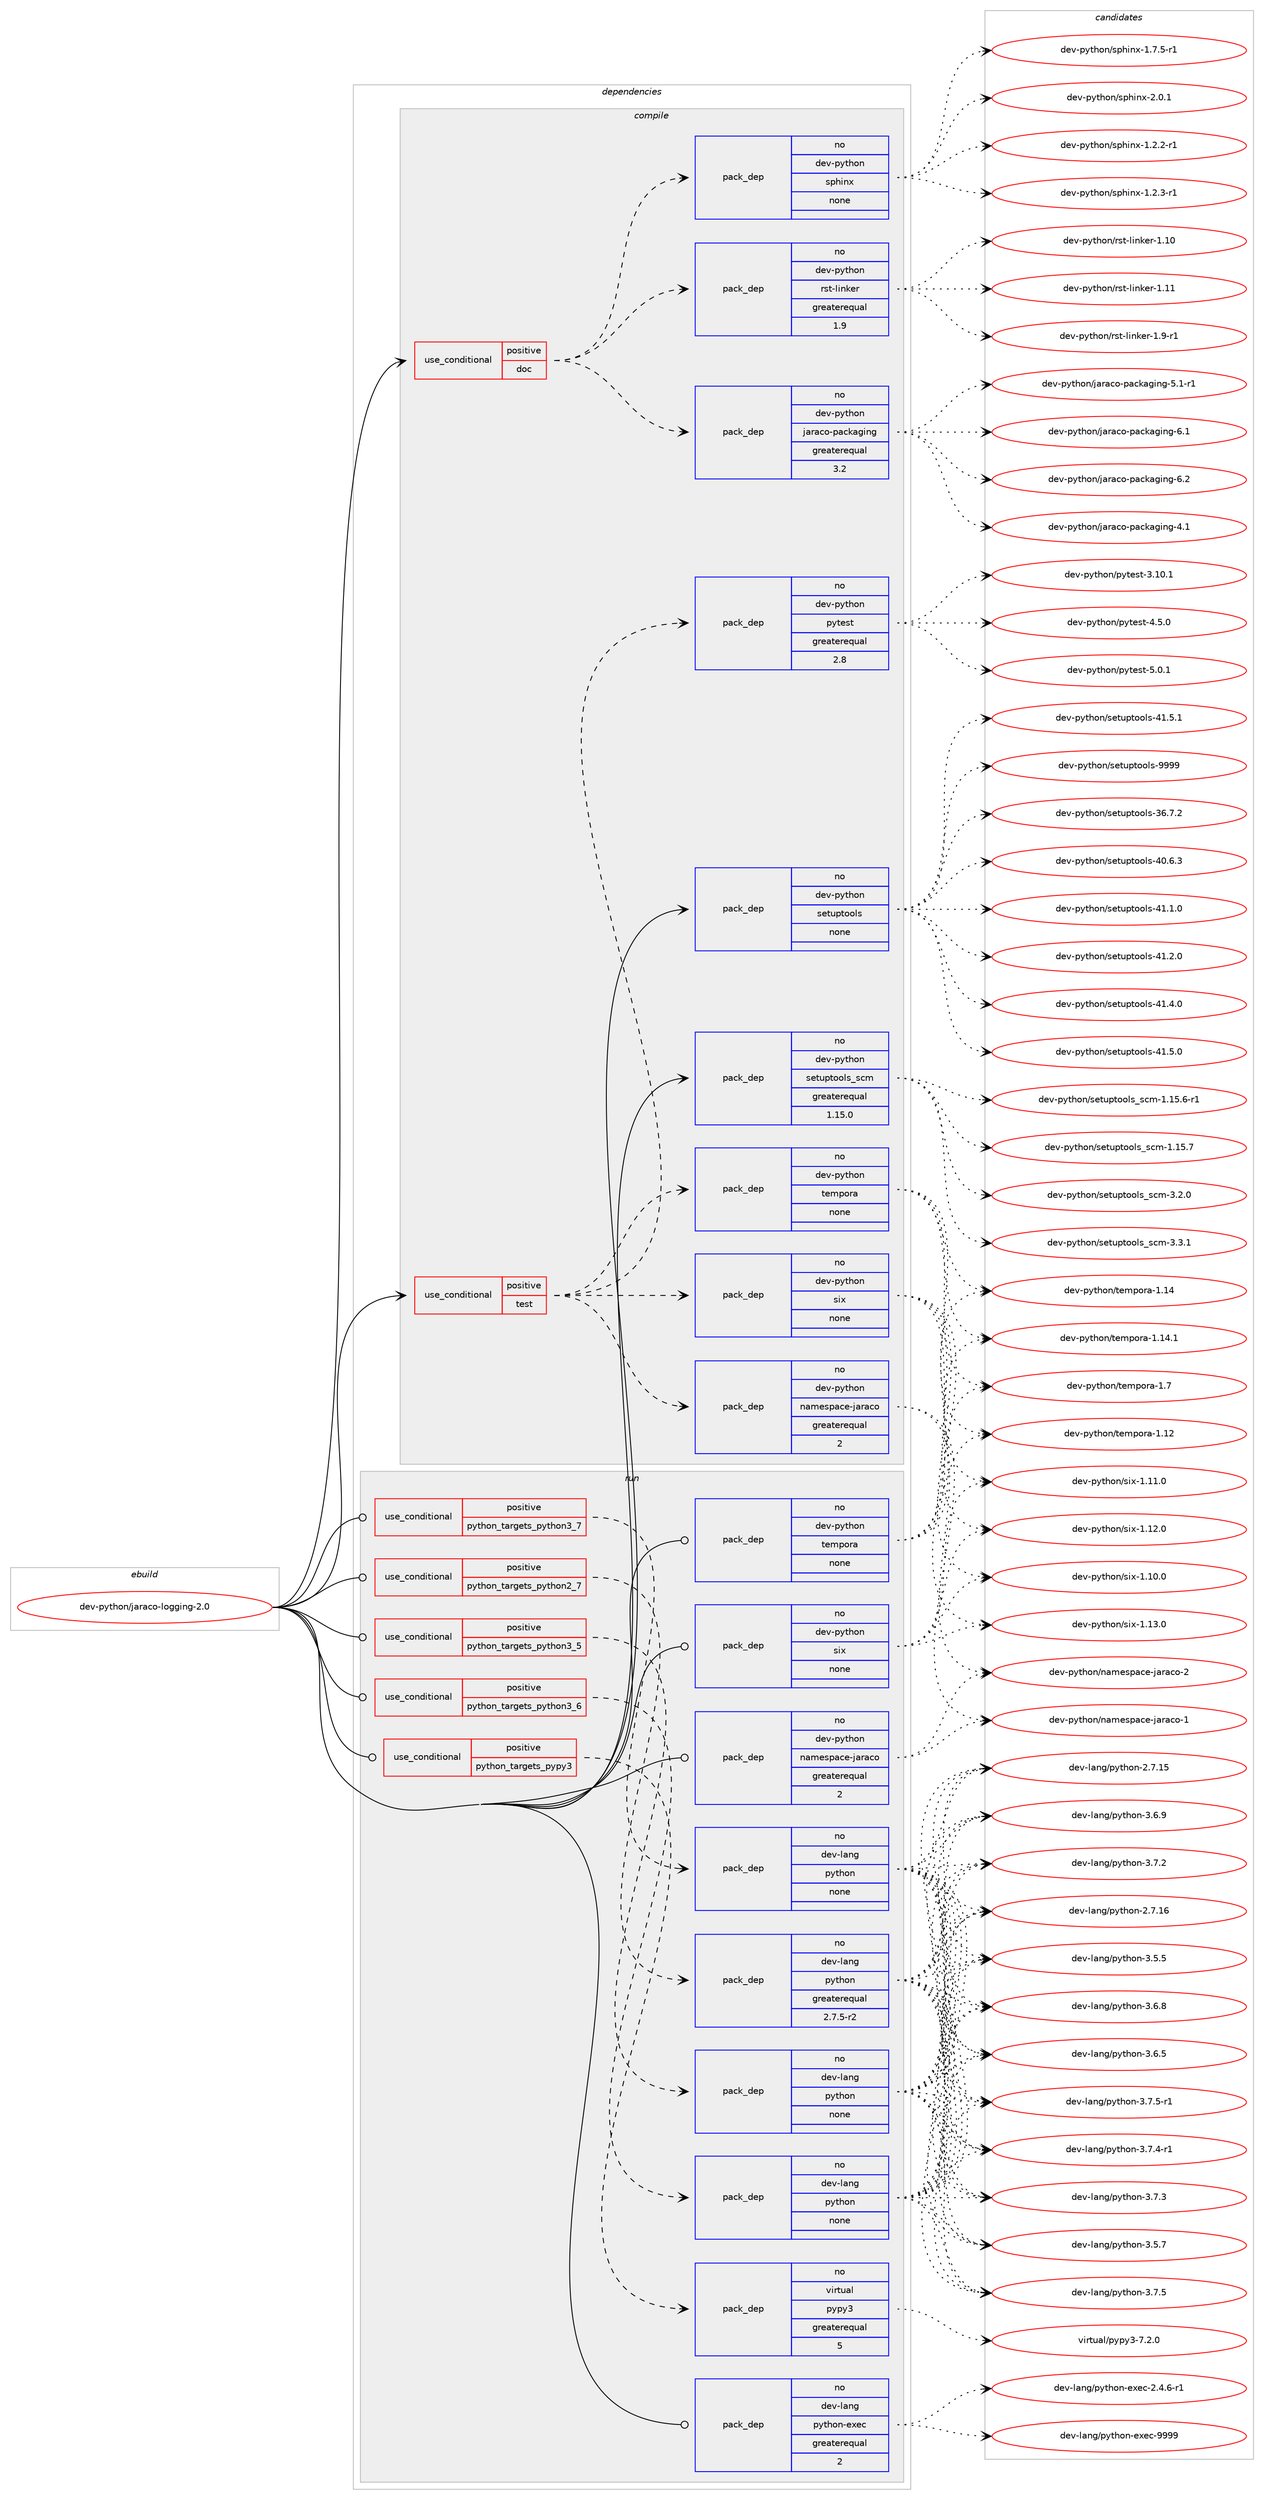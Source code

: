 digraph prolog {

# *************
# Graph options
# *************

newrank=true;
concentrate=true;
compound=true;
graph [rankdir=LR,fontname=Helvetica,fontsize=10,ranksep=1.5];#, ranksep=2.5, nodesep=0.2];
edge  [arrowhead=vee];
node  [fontname=Helvetica,fontsize=10];

# **********
# The ebuild
# **********

subgraph cluster_leftcol {
color=gray;
rank=same;
label=<<i>ebuild</i>>;
id [label="dev-python/jaraco-logging-2.0", color=red, width=4, href="../dev-python/jaraco-logging-2.0.svg"];
}

# ****************
# The dependencies
# ****************

subgraph cluster_midcol {
color=gray;
label=<<i>dependencies</i>>;
subgraph cluster_compile {
fillcolor="#eeeeee";
style=filled;
label=<<i>compile</i>>;
subgraph cond141248 {
dependency610685 [label=<<TABLE BORDER="0" CELLBORDER="1" CELLSPACING="0" CELLPADDING="4"><TR><TD ROWSPAN="3" CELLPADDING="10">use_conditional</TD></TR><TR><TD>positive</TD></TR><TR><TD>doc</TD></TR></TABLE>>, shape=none, color=red];
subgraph pack457638 {
dependency610686 [label=<<TABLE BORDER="0" CELLBORDER="1" CELLSPACING="0" CELLPADDING="4" WIDTH="220"><TR><TD ROWSPAN="6" CELLPADDING="30">pack_dep</TD></TR><TR><TD WIDTH="110">no</TD></TR><TR><TD>dev-python</TD></TR><TR><TD>jaraco-packaging</TD></TR><TR><TD>greaterequal</TD></TR><TR><TD>3.2</TD></TR></TABLE>>, shape=none, color=blue];
}
dependency610685:e -> dependency610686:w [weight=20,style="dashed",arrowhead="vee"];
subgraph pack457639 {
dependency610687 [label=<<TABLE BORDER="0" CELLBORDER="1" CELLSPACING="0" CELLPADDING="4" WIDTH="220"><TR><TD ROWSPAN="6" CELLPADDING="30">pack_dep</TD></TR><TR><TD WIDTH="110">no</TD></TR><TR><TD>dev-python</TD></TR><TR><TD>rst-linker</TD></TR><TR><TD>greaterequal</TD></TR><TR><TD>1.9</TD></TR></TABLE>>, shape=none, color=blue];
}
dependency610685:e -> dependency610687:w [weight=20,style="dashed",arrowhead="vee"];
subgraph pack457640 {
dependency610688 [label=<<TABLE BORDER="0" CELLBORDER="1" CELLSPACING="0" CELLPADDING="4" WIDTH="220"><TR><TD ROWSPAN="6" CELLPADDING="30">pack_dep</TD></TR><TR><TD WIDTH="110">no</TD></TR><TR><TD>dev-python</TD></TR><TR><TD>sphinx</TD></TR><TR><TD>none</TD></TR><TR><TD></TD></TR></TABLE>>, shape=none, color=blue];
}
dependency610685:e -> dependency610688:w [weight=20,style="dashed",arrowhead="vee"];
}
id:e -> dependency610685:w [weight=20,style="solid",arrowhead="vee"];
subgraph cond141249 {
dependency610689 [label=<<TABLE BORDER="0" CELLBORDER="1" CELLSPACING="0" CELLPADDING="4"><TR><TD ROWSPAN="3" CELLPADDING="10">use_conditional</TD></TR><TR><TD>positive</TD></TR><TR><TD>test</TD></TR></TABLE>>, shape=none, color=red];
subgraph pack457641 {
dependency610690 [label=<<TABLE BORDER="0" CELLBORDER="1" CELLSPACING="0" CELLPADDING="4" WIDTH="220"><TR><TD ROWSPAN="6" CELLPADDING="30">pack_dep</TD></TR><TR><TD WIDTH="110">no</TD></TR><TR><TD>dev-python</TD></TR><TR><TD>namespace-jaraco</TD></TR><TR><TD>greaterequal</TD></TR><TR><TD>2</TD></TR></TABLE>>, shape=none, color=blue];
}
dependency610689:e -> dependency610690:w [weight=20,style="dashed",arrowhead="vee"];
subgraph pack457642 {
dependency610691 [label=<<TABLE BORDER="0" CELLBORDER="1" CELLSPACING="0" CELLPADDING="4" WIDTH="220"><TR><TD ROWSPAN="6" CELLPADDING="30">pack_dep</TD></TR><TR><TD WIDTH="110">no</TD></TR><TR><TD>dev-python</TD></TR><TR><TD>six</TD></TR><TR><TD>none</TD></TR><TR><TD></TD></TR></TABLE>>, shape=none, color=blue];
}
dependency610689:e -> dependency610691:w [weight=20,style="dashed",arrowhead="vee"];
subgraph pack457643 {
dependency610692 [label=<<TABLE BORDER="0" CELLBORDER="1" CELLSPACING="0" CELLPADDING="4" WIDTH="220"><TR><TD ROWSPAN="6" CELLPADDING="30">pack_dep</TD></TR><TR><TD WIDTH="110">no</TD></TR><TR><TD>dev-python</TD></TR><TR><TD>tempora</TD></TR><TR><TD>none</TD></TR><TR><TD></TD></TR></TABLE>>, shape=none, color=blue];
}
dependency610689:e -> dependency610692:w [weight=20,style="dashed",arrowhead="vee"];
subgraph pack457644 {
dependency610693 [label=<<TABLE BORDER="0" CELLBORDER="1" CELLSPACING="0" CELLPADDING="4" WIDTH="220"><TR><TD ROWSPAN="6" CELLPADDING="30">pack_dep</TD></TR><TR><TD WIDTH="110">no</TD></TR><TR><TD>dev-python</TD></TR><TR><TD>pytest</TD></TR><TR><TD>greaterequal</TD></TR><TR><TD>2.8</TD></TR></TABLE>>, shape=none, color=blue];
}
dependency610689:e -> dependency610693:w [weight=20,style="dashed",arrowhead="vee"];
}
id:e -> dependency610689:w [weight=20,style="solid",arrowhead="vee"];
subgraph pack457645 {
dependency610694 [label=<<TABLE BORDER="0" CELLBORDER="1" CELLSPACING="0" CELLPADDING="4" WIDTH="220"><TR><TD ROWSPAN="6" CELLPADDING="30">pack_dep</TD></TR><TR><TD WIDTH="110">no</TD></TR><TR><TD>dev-python</TD></TR><TR><TD>setuptools</TD></TR><TR><TD>none</TD></TR><TR><TD></TD></TR></TABLE>>, shape=none, color=blue];
}
id:e -> dependency610694:w [weight=20,style="solid",arrowhead="vee"];
subgraph pack457646 {
dependency610695 [label=<<TABLE BORDER="0" CELLBORDER="1" CELLSPACING="0" CELLPADDING="4" WIDTH="220"><TR><TD ROWSPAN="6" CELLPADDING="30">pack_dep</TD></TR><TR><TD WIDTH="110">no</TD></TR><TR><TD>dev-python</TD></TR><TR><TD>setuptools_scm</TD></TR><TR><TD>greaterequal</TD></TR><TR><TD>1.15.0</TD></TR></TABLE>>, shape=none, color=blue];
}
id:e -> dependency610695:w [weight=20,style="solid",arrowhead="vee"];
}
subgraph cluster_compileandrun {
fillcolor="#eeeeee";
style=filled;
label=<<i>compile and run</i>>;
}
subgraph cluster_run {
fillcolor="#eeeeee";
style=filled;
label=<<i>run</i>>;
subgraph cond141250 {
dependency610696 [label=<<TABLE BORDER="0" CELLBORDER="1" CELLSPACING="0" CELLPADDING="4"><TR><TD ROWSPAN="3" CELLPADDING="10">use_conditional</TD></TR><TR><TD>positive</TD></TR><TR><TD>python_targets_pypy3</TD></TR></TABLE>>, shape=none, color=red];
subgraph pack457647 {
dependency610697 [label=<<TABLE BORDER="0" CELLBORDER="1" CELLSPACING="0" CELLPADDING="4" WIDTH="220"><TR><TD ROWSPAN="6" CELLPADDING="30">pack_dep</TD></TR><TR><TD WIDTH="110">no</TD></TR><TR><TD>virtual</TD></TR><TR><TD>pypy3</TD></TR><TR><TD>greaterequal</TD></TR><TR><TD>5</TD></TR></TABLE>>, shape=none, color=blue];
}
dependency610696:e -> dependency610697:w [weight=20,style="dashed",arrowhead="vee"];
}
id:e -> dependency610696:w [weight=20,style="solid",arrowhead="odot"];
subgraph cond141251 {
dependency610698 [label=<<TABLE BORDER="0" CELLBORDER="1" CELLSPACING="0" CELLPADDING="4"><TR><TD ROWSPAN="3" CELLPADDING="10">use_conditional</TD></TR><TR><TD>positive</TD></TR><TR><TD>python_targets_python2_7</TD></TR></TABLE>>, shape=none, color=red];
subgraph pack457648 {
dependency610699 [label=<<TABLE BORDER="0" CELLBORDER="1" CELLSPACING="0" CELLPADDING="4" WIDTH="220"><TR><TD ROWSPAN="6" CELLPADDING="30">pack_dep</TD></TR><TR><TD WIDTH="110">no</TD></TR><TR><TD>dev-lang</TD></TR><TR><TD>python</TD></TR><TR><TD>greaterequal</TD></TR><TR><TD>2.7.5-r2</TD></TR></TABLE>>, shape=none, color=blue];
}
dependency610698:e -> dependency610699:w [weight=20,style="dashed",arrowhead="vee"];
}
id:e -> dependency610698:w [weight=20,style="solid",arrowhead="odot"];
subgraph cond141252 {
dependency610700 [label=<<TABLE BORDER="0" CELLBORDER="1" CELLSPACING="0" CELLPADDING="4"><TR><TD ROWSPAN="3" CELLPADDING="10">use_conditional</TD></TR><TR><TD>positive</TD></TR><TR><TD>python_targets_python3_5</TD></TR></TABLE>>, shape=none, color=red];
subgraph pack457649 {
dependency610701 [label=<<TABLE BORDER="0" CELLBORDER="1" CELLSPACING="0" CELLPADDING="4" WIDTH="220"><TR><TD ROWSPAN="6" CELLPADDING="30">pack_dep</TD></TR><TR><TD WIDTH="110">no</TD></TR><TR><TD>dev-lang</TD></TR><TR><TD>python</TD></TR><TR><TD>none</TD></TR><TR><TD></TD></TR></TABLE>>, shape=none, color=blue];
}
dependency610700:e -> dependency610701:w [weight=20,style="dashed",arrowhead="vee"];
}
id:e -> dependency610700:w [weight=20,style="solid",arrowhead="odot"];
subgraph cond141253 {
dependency610702 [label=<<TABLE BORDER="0" CELLBORDER="1" CELLSPACING="0" CELLPADDING="4"><TR><TD ROWSPAN="3" CELLPADDING="10">use_conditional</TD></TR><TR><TD>positive</TD></TR><TR><TD>python_targets_python3_6</TD></TR></TABLE>>, shape=none, color=red];
subgraph pack457650 {
dependency610703 [label=<<TABLE BORDER="0" CELLBORDER="1" CELLSPACING="0" CELLPADDING="4" WIDTH="220"><TR><TD ROWSPAN="6" CELLPADDING="30">pack_dep</TD></TR><TR><TD WIDTH="110">no</TD></TR><TR><TD>dev-lang</TD></TR><TR><TD>python</TD></TR><TR><TD>none</TD></TR><TR><TD></TD></TR></TABLE>>, shape=none, color=blue];
}
dependency610702:e -> dependency610703:w [weight=20,style="dashed",arrowhead="vee"];
}
id:e -> dependency610702:w [weight=20,style="solid",arrowhead="odot"];
subgraph cond141254 {
dependency610704 [label=<<TABLE BORDER="0" CELLBORDER="1" CELLSPACING="0" CELLPADDING="4"><TR><TD ROWSPAN="3" CELLPADDING="10">use_conditional</TD></TR><TR><TD>positive</TD></TR><TR><TD>python_targets_python3_7</TD></TR></TABLE>>, shape=none, color=red];
subgraph pack457651 {
dependency610705 [label=<<TABLE BORDER="0" CELLBORDER="1" CELLSPACING="0" CELLPADDING="4" WIDTH="220"><TR><TD ROWSPAN="6" CELLPADDING="30">pack_dep</TD></TR><TR><TD WIDTH="110">no</TD></TR><TR><TD>dev-lang</TD></TR><TR><TD>python</TD></TR><TR><TD>none</TD></TR><TR><TD></TD></TR></TABLE>>, shape=none, color=blue];
}
dependency610704:e -> dependency610705:w [weight=20,style="dashed",arrowhead="vee"];
}
id:e -> dependency610704:w [weight=20,style="solid",arrowhead="odot"];
subgraph pack457652 {
dependency610706 [label=<<TABLE BORDER="0" CELLBORDER="1" CELLSPACING="0" CELLPADDING="4" WIDTH="220"><TR><TD ROWSPAN="6" CELLPADDING="30">pack_dep</TD></TR><TR><TD WIDTH="110">no</TD></TR><TR><TD>dev-lang</TD></TR><TR><TD>python-exec</TD></TR><TR><TD>greaterequal</TD></TR><TR><TD>2</TD></TR></TABLE>>, shape=none, color=blue];
}
id:e -> dependency610706:w [weight=20,style="solid",arrowhead="odot"];
subgraph pack457653 {
dependency610707 [label=<<TABLE BORDER="0" CELLBORDER="1" CELLSPACING="0" CELLPADDING="4" WIDTH="220"><TR><TD ROWSPAN="6" CELLPADDING="30">pack_dep</TD></TR><TR><TD WIDTH="110">no</TD></TR><TR><TD>dev-python</TD></TR><TR><TD>namespace-jaraco</TD></TR><TR><TD>greaterequal</TD></TR><TR><TD>2</TD></TR></TABLE>>, shape=none, color=blue];
}
id:e -> dependency610707:w [weight=20,style="solid",arrowhead="odot"];
subgraph pack457654 {
dependency610708 [label=<<TABLE BORDER="0" CELLBORDER="1" CELLSPACING="0" CELLPADDING="4" WIDTH="220"><TR><TD ROWSPAN="6" CELLPADDING="30">pack_dep</TD></TR><TR><TD WIDTH="110">no</TD></TR><TR><TD>dev-python</TD></TR><TR><TD>six</TD></TR><TR><TD>none</TD></TR><TR><TD></TD></TR></TABLE>>, shape=none, color=blue];
}
id:e -> dependency610708:w [weight=20,style="solid",arrowhead="odot"];
subgraph pack457655 {
dependency610709 [label=<<TABLE BORDER="0" CELLBORDER="1" CELLSPACING="0" CELLPADDING="4" WIDTH="220"><TR><TD ROWSPAN="6" CELLPADDING="30">pack_dep</TD></TR><TR><TD WIDTH="110">no</TD></TR><TR><TD>dev-python</TD></TR><TR><TD>tempora</TD></TR><TR><TD>none</TD></TR><TR><TD></TD></TR></TABLE>>, shape=none, color=blue];
}
id:e -> dependency610709:w [weight=20,style="solid",arrowhead="odot"];
}
}

# **************
# The candidates
# **************

subgraph cluster_choices {
rank=same;
color=gray;
label=<<i>candidates</i>>;

subgraph choice457638 {
color=black;
nodesep=1;
choice10010111845112121116104111110471069711497991114511297991079710310511010345524649 [label="dev-python/jaraco-packaging-4.1", color=red, width=4,href="../dev-python/jaraco-packaging-4.1.svg"];
choice100101118451121211161041111104710697114979911145112979910797103105110103455346494511449 [label="dev-python/jaraco-packaging-5.1-r1", color=red, width=4,href="../dev-python/jaraco-packaging-5.1-r1.svg"];
choice10010111845112121116104111110471069711497991114511297991079710310511010345544649 [label="dev-python/jaraco-packaging-6.1", color=red, width=4,href="../dev-python/jaraco-packaging-6.1.svg"];
choice10010111845112121116104111110471069711497991114511297991079710310511010345544650 [label="dev-python/jaraco-packaging-6.2", color=red, width=4,href="../dev-python/jaraco-packaging-6.2.svg"];
dependency610686:e -> choice10010111845112121116104111110471069711497991114511297991079710310511010345524649:w [style=dotted,weight="100"];
dependency610686:e -> choice100101118451121211161041111104710697114979911145112979910797103105110103455346494511449:w [style=dotted,weight="100"];
dependency610686:e -> choice10010111845112121116104111110471069711497991114511297991079710310511010345544649:w [style=dotted,weight="100"];
dependency610686:e -> choice10010111845112121116104111110471069711497991114511297991079710310511010345544650:w [style=dotted,weight="100"];
}
subgraph choice457639 {
color=black;
nodesep=1;
choice1001011184511212111610411111047114115116451081051101071011144549464948 [label="dev-python/rst-linker-1.10", color=red, width=4,href="../dev-python/rst-linker-1.10.svg"];
choice1001011184511212111610411111047114115116451081051101071011144549464949 [label="dev-python/rst-linker-1.11", color=red, width=4,href="../dev-python/rst-linker-1.11.svg"];
choice100101118451121211161041111104711411511645108105110107101114454946574511449 [label="dev-python/rst-linker-1.9-r1", color=red, width=4,href="../dev-python/rst-linker-1.9-r1.svg"];
dependency610687:e -> choice1001011184511212111610411111047114115116451081051101071011144549464948:w [style=dotted,weight="100"];
dependency610687:e -> choice1001011184511212111610411111047114115116451081051101071011144549464949:w [style=dotted,weight="100"];
dependency610687:e -> choice100101118451121211161041111104711411511645108105110107101114454946574511449:w [style=dotted,weight="100"];
}
subgraph choice457640 {
color=black;
nodesep=1;
choice10010111845112121116104111110471151121041051101204549465046504511449 [label="dev-python/sphinx-1.2.2-r1", color=red, width=4,href="../dev-python/sphinx-1.2.2-r1.svg"];
choice10010111845112121116104111110471151121041051101204549465046514511449 [label="dev-python/sphinx-1.2.3-r1", color=red, width=4,href="../dev-python/sphinx-1.2.3-r1.svg"];
choice10010111845112121116104111110471151121041051101204549465546534511449 [label="dev-python/sphinx-1.7.5-r1", color=red, width=4,href="../dev-python/sphinx-1.7.5-r1.svg"];
choice1001011184511212111610411111047115112104105110120455046484649 [label="dev-python/sphinx-2.0.1", color=red, width=4,href="../dev-python/sphinx-2.0.1.svg"];
dependency610688:e -> choice10010111845112121116104111110471151121041051101204549465046504511449:w [style=dotted,weight="100"];
dependency610688:e -> choice10010111845112121116104111110471151121041051101204549465046514511449:w [style=dotted,weight="100"];
dependency610688:e -> choice10010111845112121116104111110471151121041051101204549465546534511449:w [style=dotted,weight="100"];
dependency610688:e -> choice1001011184511212111610411111047115112104105110120455046484649:w [style=dotted,weight="100"];
}
subgraph choice457641 {
color=black;
nodesep=1;
choice1001011184511212111610411111047110971091011151129799101451069711497991114549 [label="dev-python/namespace-jaraco-1", color=red, width=4,href="../dev-python/namespace-jaraco-1.svg"];
choice1001011184511212111610411111047110971091011151129799101451069711497991114550 [label="dev-python/namespace-jaraco-2", color=red, width=4,href="../dev-python/namespace-jaraco-2.svg"];
dependency610690:e -> choice1001011184511212111610411111047110971091011151129799101451069711497991114549:w [style=dotted,weight="100"];
dependency610690:e -> choice1001011184511212111610411111047110971091011151129799101451069711497991114550:w [style=dotted,weight="100"];
}
subgraph choice457642 {
color=black;
nodesep=1;
choice100101118451121211161041111104711510512045494649484648 [label="dev-python/six-1.10.0", color=red, width=4,href="../dev-python/six-1.10.0.svg"];
choice100101118451121211161041111104711510512045494649494648 [label="dev-python/six-1.11.0", color=red, width=4,href="../dev-python/six-1.11.0.svg"];
choice100101118451121211161041111104711510512045494649504648 [label="dev-python/six-1.12.0", color=red, width=4,href="../dev-python/six-1.12.0.svg"];
choice100101118451121211161041111104711510512045494649514648 [label="dev-python/six-1.13.0", color=red, width=4,href="../dev-python/six-1.13.0.svg"];
dependency610691:e -> choice100101118451121211161041111104711510512045494649484648:w [style=dotted,weight="100"];
dependency610691:e -> choice100101118451121211161041111104711510512045494649494648:w [style=dotted,weight="100"];
dependency610691:e -> choice100101118451121211161041111104711510512045494649504648:w [style=dotted,weight="100"];
dependency610691:e -> choice100101118451121211161041111104711510512045494649514648:w [style=dotted,weight="100"];
}
subgraph choice457643 {
color=black;
nodesep=1;
choice1001011184511212111610411111047116101109112111114974549464950 [label="dev-python/tempora-1.12", color=red, width=4,href="../dev-python/tempora-1.12.svg"];
choice1001011184511212111610411111047116101109112111114974549464952 [label="dev-python/tempora-1.14", color=red, width=4,href="../dev-python/tempora-1.14.svg"];
choice10010111845112121116104111110471161011091121111149745494649524649 [label="dev-python/tempora-1.14.1", color=red, width=4,href="../dev-python/tempora-1.14.1.svg"];
choice10010111845112121116104111110471161011091121111149745494655 [label="dev-python/tempora-1.7", color=red, width=4,href="../dev-python/tempora-1.7.svg"];
dependency610692:e -> choice1001011184511212111610411111047116101109112111114974549464950:w [style=dotted,weight="100"];
dependency610692:e -> choice1001011184511212111610411111047116101109112111114974549464952:w [style=dotted,weight="100"];
dependency610692:e -> choice10010111845112121116104111110471161011091121111149745494649524649:w [style=dotted,weight="100"];
dependency610692:e -> choice10010111845112121116104111110471161011091121111149745494655:w [style=dotted,weight="100"];
}
subgraph choice457644 {
color=black;
nodesep=1;
choice100101118451121211161041111104711212111610111511645514649484649 [label="dev-python/pytest-3.10.1", color=red, width=4,href="../dev-python/pytest-3.10.1.svg"];
choice1001011184511212111610411111047112121116101115116455246534648 [label="dev-python/pytest-4.5.0", color=red, width=4,href="../dev-python/pytest-4.5.0.svg"];
choice1001011184511212111610411111047112121116101115116455346484649 [label="dev-python/pytest-5.0.1", color=red, width=4,href="../dev-python/pytest-5.0.1.svg"];
dependency610693:e -> choice100101118451121211161041111104711212111610111511645514649484649:w [style=dotted,weight="100"];
dependency610693:e -> choice1001011184511212111610411111047112121116101115116455246534648:w [style=dotted,weight="100"];
dependency610693:e -> choice1001011184511212111610411111047112121116101115116455346484649:w [style=dotted,weight="100"];
}
subgraph choice457645 {
color=black;
nodesep=1;
choice100101118451121211161041111104711510111611711211611111110811545515446554650 [label="dev-python/setuptools-36.7.2", color=red, width=4,href="../dev-python/setuptools-36.7.2.svg"];
choice100101118451121211161041111104711510111611711211611111110811545524846544651 [label="dev-python/setuptools-40.6.3", color=red, width=4,href="../dev-python/setuptools-40.6.3.svg"];
choice100101118451121211161041111104711510111611711211611111110811545524946494648 [label="dev-python/setuptools-41.1.0", color=red, width=4,href="../dev-python/setuptools-41.1.0.svg"];
choice100101118451121211161041111104711510111611711211611111110811545524946504648 [label="dev-python/setuptools-41.2.0", color=red, width=4,href="../dev-python/setuptools-41.2.0.svg"];
choice100101118451121211161041111104711510111611711211611111110811545524946524648 [label="dev-python/setuptools-41.4.0", color=red, width=4,href="../dev-python/setuptools-41.4.0.svg"];
choice100101118451121211161041111104711510111611711211611111110811545524946534648 [label="dev-python/setuptools-41.5.0", color=red, width=4,href="../dev-python/setuptools-41.5.0.svg"];
choice100101118451121211161041111104711510111611711211611111110811545524946534649 [label="dev-python/setuptools-41.5.1", color=red, width=4,href="../dev-python/setuptools-41.5.1.svg"];
choice10010111845112121116104111110471151011161171121161111111081154557575757 [label="dev-python/setuptools-9999", color=red, width=4,href="../dev-python/setuptools-9999.svg"];
dependency610694:e -> choice100101118451121211161041111104711510111611711211611111110811545515446554650:w [style=dotted,weight="100"];
dependency610694:e -> choice100101118451121211161041111104711510111611711211611111110811545524846544651:w [style=dotted,weight="100"];
dependency610694:e -> choice100101118451121211161041111104711510111611711211611111110811545524946494648:w [style=dotted,weight="100"];
dependency610694:e -> choice100101118451121211161041111104711510111611711211611111110811545524946504648:w [style=dotted,weight="100"];
dependency610694:e -> choice100101118451121211161041111104711510111611711211611111110811545524946524648:w [style=dotted,weight="100"];
dependency610694:e -> choice100101118451121211161041111104711510111611711211611111110811545524946534648:w [style=dotted,weight="100"];
dependency610694:e -> choice100101118451121211161041111104711510111611711211611111110811545524946534649:w [style=dotted,weight="100"];
dependency610694:e -> choice10010111845112121116104111110471151011161171121161111111081154557575757:w [style=dotted,weight="100"];
}
subgraph choice457646 {
color=black;
nodesep=1;
choice10010111845112121116104111110471151011161171121161111111081159511599109454946495346544511449 [label="dev-python/setuptools_scm-1.15.6-r1", color=red, width=4,href="../dev-python/setuptools_scm-1.15.6-r1.svg"];
choice1001011184511212111610411111047115101116117112116111111108115951159910945494649534655 [label="dev-python/setuptools_scm-1.15.7", color=red, width=4,href="../dev-python/setuptools_scm-1.15.7.svg"];
choice10010111845112121116104111110471151011161171121161111111081159511599109455146504648 [label="dev-python/setuptools_scm-3.2.0", color=red, width=4,href="../dev-python/setuptools_scm-3.2.0.svg"];
choice10010111845112121116104111110471151011161171121161111111081159511599109455146514649 [label="dev-python/setuptools_scm-3.3.1", color=red, width=4,href="../dev-python/setuptools_scm-3.3.1.svg"];
dependency610695:e -> choice10010111845112121116104111110471151011161171121161111111081159511599109454946495346544511449:w [style=dotted,weight="100"];
dependency610695:e -> choice1001011184511212111610411111047115101116117112116111111108115951159910945494649534655:w [style=dotted,weight="100"];
dependency610695:e -> choice10010111845112121116104111110471151011161171121161111111081159511599109455146504648:w [style=dotted,weight="100"];
dependency610695:e -> choice10010111845112121116104111110471151011161171121161111111081159511599109455146514649:w [style=dotted,weight="100"];
}
subgraph choice457647 {
color=black;
nodesep=1;
choice118105114116117971084711212111212151455546504648 [label="virtual/pypy3-7.2.0", color=red, width=4,href="../virtual/pypy3-7.2.0.svg"];
dependency610697:e -> choice118105114116117971084711212111212151455546504648:w [style=dotted,weight="100"];
}
subgraph choice457648 {
color=black;
nodesep=1;
choice10010111845108971101034711212111610411111045504655464953 [label="dev-lang/python-2.7.15", color=red, width=4,href="../dev-lang/python-2.7.15.svg"];
choice10010111845108971101034711212111610411111045504655464954 [label="dev-lang/python-2.7.16", color=red, width=4,href="../dev-lang/python-2.7.16.svg"];
choice100101118451089711010347112121116104111110455146534653 [label="dev-lang/python-3.5.5", color=red, width=4,href="../dev-lang/python-3.5.5.svg"];
choice100101118451089711010347112121116104111110455146534655 [label="dev-lang/python-3.5.7", color=red, width=4,href="../dev-lang/python-3.5.7.svg"];
choice100101118451089711010347112121116104111110455146544653 [label="dev-lang/python-3.6.5", color=red, width=4,href="../dev-lang/python-3.6.5.svg"];
choice100101118451089711010347112121116104111110455146544656 [label="dev-lang/python-3.6.8", color=red, width=4,href="../dev-lang/python-3.6.8.svg"];
choice100101118451089711010347112121116104111110455146544657 [label="dev-lang/python-3.6.9", color=red, width=4,href="../dev-lang/python-3.6.9.svg"];
choice100101118451089711010347112121116104111110455146554650 [label="dev-lang/python-3.7.2", color=red, width=4,href="../dev-lang/python-3.7.2.svg"];
choice100101118451089711010347112121116104111110455146554651 [label="dev-lang/python-3.7.3", color=red, width=4,href="../dev-lang/python-3.7.3.svg"];
choice1001011184510897110103471121211161041111104551465546524511449 [label="dev-lang/python-3.7.4-r1", color=red, width=4,href="../dev-lang/python-3.7.4-r1.svg"];
choice100101118451089711010347112121116104111110455146554653 [label="dev-lang/python-3.7.5", color=red, width=4,href="../dev-lang/python-3.7.5.svg"];
choice1001011184510897110103471121211161041111104551465546534511449 [label="dev-lang/python-3.7.5-r1", color=red, width=4,href="../dev-lang/python-3.7.5-r1.svg"];
dependency610699:e -> choice10010111845108971101034711212111610411111045504655464953:w [style=dotted,weight="100"];
dependency610699:e -> choice10010111845108971101034711212111610411111045504655464954:w [style=dotted,weight="100"];
dependency610699:e -> choice100101118451089711010347112121116104111110455146534653:w [style=dotted,weight="100"];
dependency610699:e -> choice100101118451089711010347112121116104111110455146534655:w [style=dotted,weight="100"];
dependency610699:e -> choice100101118451089711010347112121116104111110455146544653:w [style=dotted,weight="100"];
dependency610699:e -> choice100101118451089711010347112121116104111110455146544656:w [style=dotted,weight="100"];
dependency610699:e -> choice100101118451089711010347112121116104111110455146544657:w [style=dotted,weight="100"];
dependency610699:e -> choice100101118451089711010347112121116104111110455146554650:w [style=dotted,weight="100"];
dependency610699:e -> choice100101118451089711010347112121116104111110455146554651:w [style=dotted,weight="100"];
dependency610699:e -> choice1001011184510897110103471121211161041111104551465546524511449:w [style=dotted,weight="100"];
dependency610699:e -> choice100101118451089711010347112121116104111110455146554653:w [style=dotted,weight="100"];
dependency610699:e -> choice1001011184510897110103471121211161041111104551465546534511449:w [style=dotted,weight="100"];
}
subgraph choice457649 {
color=black;
nodesep=1;
choice10010111845108971101034711212111610411111045504655464953 [label="dev-lang/python-2.7.15", color=red, width=4,href="../dev-lang/python-2.7.15.svg"];
choice10010111845108971101034711212111610411111045504655464954 [label="dev-lang/python-2.7.16", color=red, width=4,href="../dev-lang/python-2.7.16.svg"];
choice100101118451089711010347112121116104111110455146534653 [label="dev-lang/python-3.5.5", color=red, width=4,href="../dev-lang/python-3.5.5.svg"];
choice100101118451089711010347112121116104111110455146534655 [label="dev-lang/python-3.5.7", color=red, width=4,href="../dev-lang/python-3.5.7.svg"];
choice100101118451089711010347112121116104111110455146544653 [label="dev-lang/python-3.6.5", color=red, width=4,href="../dev-lang/python-3.6.5.svg"];
choice100101118451089711010347112121116104111110455146544656 [label="dev-lang/python-3.6.8", color=red, width=4,href="../dev-lang/python-3.6.8.svg"];
choice100101118451089711010347112121116104111110455146544657 [label="dev-lang/python-3.6.9", color=red, width=4,href="../dev-lang/python-3.6.9.svg"];
choice100101118451089711010347112121116104111110455146554650 [label="dev-lang/python-3.7.2", color=red, width=4,href="../dev-lang/python-3.7.2.svg"];
choice100101118451089711010347112121116104111110455146554651 [label="dev-lang/python-3.7.3", color=red, width=4,href="../dev-lang/python-3.7.3.svg"];
choice1001011184510897110103471121211161041111104551465546524511449 [label="dev-lang/python-3.7.4-r1", color=red, width=4,href="../dev-lang/python-3.7.4-r1.svg"];
choice100101118451089711010347112121116104111110455146554653 [label="dev-lang/python-3.7.5", color=red, width=4,href="../dev-lang/python-3.7.5.svg"];
choice1001011184510897110103471121211161041111104551465546534511449 [label="dev-lang/python-3.7.5-r1", color=red, width=4,href="../dev-lang/python-3.7.5-r1.svg"];
dependency610701:e -> choice10010111845108971101034711212111610411111045504655464953:w [style=dotted,weight="100"];
dependency610701:e -> choice10010111845108971101034711212111610411111045504655464954:w [style=dotted,weight="100"];
dependency610701:e -> choice100101118451089711010347112121116104111110455146534653:w [style=dotted,weight="100"];
dependency610701:e -> choice100101118451089711010347112121116104111110455146534655:w [style=dotted,weight="100"];
dependency610701:e -> choice100101118451089711010347112121116104111110455146544653:w [style=dotted,weight="100"];
dependency610701:e -> choice100101118451089711010347112121116104111110455146544656:w [style=dotted,weight="100"];
dependency610701:e -> choice100101118451089711010347112121116104111110455146544657:w [style=dotted,weight="100"];
dependency610701:e -> choice100101118451089711010347112121116104111110455146554650:w [style=dotted,weight="100"];
dependency610701:e -> choice100101118451089711010347112121116104111110455146554651:w [style=dotted,weight="100"];
dependency610701:e -> choice1001011184510897110103471121211161041111104551465546524511449:w [style=dotted,weight="100"];
dependency610701:e -> choice100101118451089711010347112121116104111110455146554653:w [style=dotted,weight="100"];
dependency610701:e -> choice1001011184510897110103471121211161041111104551465546534511449:w [style=dotted,weight="100"];
}
subgraph choice457650 {
color=black;
nodesep=1;
choice10010111845108971101034711212111610411111045504655464953 [label="dev-lang/python-2.7.15", color=red, width=4,href="../dev-lang/python-2.7.15.svg"];
choice10010111845108971101034711212111610411111045504655464954 [label="dev-lang/python-2.7.16", color=red, width=4,href="../dev-lang/python-2.7.16.svg"];
choice100101118451089711010347112121116104111110455146534653 [label="dev-lang/python-3.5.5", color=red, width=4,href="../dev-lang/python-3.5.5.svg"];
choice100101118451089711010347112121116104111110455146534655 [label="dev-lang/python-3.5.7", color=red, width=4,href="../dev-lang/python-3.5.7.svg"];
choice100101118451089711010347112121116104111110455146544653 [label="dev-lang/python-3.6.5", color=red, width=4,href="../dev-lang/python-3.6.5.svg"];
choice100101118451089711010347112121116104111110455146544656 [label="dev-lang/python-3.6.8", color=red, width=4,href="../dev-lang/python-3.6.8.svg"];
choice100101118451089711010347112121116104111110455146544657 [label="dev-lang/python-3.6.9", color=red, width=4,href="../dev-lang/python-3.6.9.svg"];
choice100101118451089711010347112121116104111110455146554650 [label="dev-lang/python-3.7.2", color=red, width=4,href="../dev-lang/python-3.7.2.svg"];
choice100101118451089711010347112121116104111110455146554651 [label="dev-lang/python-3.7.3", color=red, width=4,href="../dev-lang/python-3.7.3.svg"];
choice1001011184510897110103471121211161041111104551465546524511449 [label="dev-lang/python-3.7.4-r1", color=red, width=4,href="../dev-lang/python-3.7.4-r1.svg"];
choice100101118451089711010347112121116104111110455146554653 [label="dev-lang/python-3.7.5", color=red, width=4,href="../dev-lang/python-3.7.5.svg"];
choice1001011184510897110103471121211161041111104551465546534511449 [label="dev-lang/python-3.7.5-r1", color=red, width=4,href="../dev-lang/python-3.7.5-r1.svg"];
dependency610703:e -> choice10010111845108971101034711212111610411111045504655464953:w [style=dotted,weight="100"];
dependency610703:e -> choice10010111845108971101034711212111610411111045504655464954:w [style=dotted,weight="100"];
dependency610703:e -> choice100101118451089711010347112121116104111110455146534653:w [style=dotted,weight="100"];
dependency610703:e -> choice100101118451089711010347112121116104111110455146534655:w [style=dotted,weight="100"];
dependency610703:e -> choice100101118451089711010347112121116104111110455146544653:w [style=dotted,weight="100"];
dependency610703:e -> choice100101118451089711010347112121116104111110455146544656:w [style=dotted,weight="100"];
dependency610703:e -> choice100101118451089711010347112121116104111110455146544657:w [style=dotted,weight="100"];
dependency610703:e -> choice100101118451089711010347112121116104111110455146554650:w [style=dotted,weight="100"];
dependency610703:e -> choice100101118451089711010347112121116104111110455146554651:w [style=dotted,weight="100"];
dependency610703:e -> choice1001011184510897110103471121211161041111104551465546524511449:w [style=dotted,weight="100"];
dependency610703:e -> choice100101118451089711010347112121116104111110455146554653:w [style=dotted,weight="100"];
dependency610703:e -> choice1001011184510897110103471121211161041111104551465546534511449:w [style=dotted,weight="100"];
}
subgraph choice457651 {
color=black;
nodesep=1;
choice10010111845108971101034711212111610411111045504655464953 [label="dev-lang/python-2.7.15", color=red, width=4,href="../dev-lang/python-2.7.15.svg"];
choice10010111845108971101034711212111610411111045504655464954 [label="dev-lang/python-2.7.16", color=red, width=4,href="../dev-lang/python-2.7.16.svg"];
choice100101118451089711010347112121116104111110455146534653 [label="dev-lang/python-3.5.5", color=red, width=4,href="../dev-lang/python-3.5.5.svg"];
choice100101118451089711010347112121116104111110455146534655 [label="dev-lang/python-3.5.7", color=red, width=4,href="../dev-lang/python-3.5.7.svg"];
choice100101118451089711010347112121116104111110455146544653 [label="dev-lang/python-3.6.5", color=red, width=4,href="../dev-lang/python-3.6.5.svg"];
choice100101118451089711010347112121116104111110455146544656 [label="dev-lang/python-3.6.8", color=red, width=4,href="../dev-lang/python-3.6.8.svg"];
choice100101118451089711010347112121116104111110455146544657 [label="dev-lang/python-3.6.9", color=red, width=4,href="../dev-lang/python-3.6.9.svg"];
choice100101118451089711010347112121116104111110455146554650 [label="dev-lang/python-3.7.2", color=red, width=4,href="../dev-lang/python-3.7.2.svg"];
choice100101118451089711010347112121116104111110455146554651 [label="dev-lang/python-3.7.3", color=red, width=4,href="../dev-lang/python-3.7.3.svg"];
choice1001011184510897110103471121211161041111104551465546524511449 [label="dev-lang/python-3.7.4-r1", color=red, width=4,href="../dev-lang/python-3.7.4-r1.svg"];
choice100101118451089711010347112121116104111110455146554653 [label="dev-lang/python-3.7.5", color=red, width=4,href="../dev-lang/python-3.7.5.svg"];
choice1001011184510897110103471121211161041111104551465546534511449 [label="dev-lang/python-3.7.5-r1", color=red, width=4,href="../dev-lang/python-3.7.5-r1.svg"];
dependency610705:e -> choice10010111845108971101034711212111610411111045504655464953:w [style=dotted,weight="100"];
dependency610705:e -> choice10010111845108971101034711212111610411111045504655464954:w [style=dotted,weight="100"];
dependency610705:e -> choice100101118451089711010347112121116104111110455146534653:w [style=dotted,weight="100"];
dependency610705:e -> choice100101118451089711010347112121116104111110455146534655:w [style=dotted,weight="100"];
dependency610705:e -> choice100101118451089711010347112121116104111110455146544653:w [style=dotted,weight="100"];
dependency610705:e -> choice100101118451089711010347112121116104111110455146544656:w [style=dotted,weight="100"];
dependency610705:e -> choice100101118451089711010347112121116104111110455146544657:w [style=dotted,weight="100"];
dependency610705:e -> choice100101118451089711010347112121116104111110455146554650:w [style=dotted,weight="100"];
dependency610705:e -> choice100101118451089711010347112121116104111110455146554651:w [style=dotted,weight="100"];
dependency610705:e -> choice1001011184510897110103471121211161041111104551465546524511449:w [style=dotted,weight="100"];
dependency610705:e -> choice100101118451089711010347112121116104111110455146554653:w [style=dotted,weight="100"];
dependency610705:e -> choice1001011184510897110103471121211161041111104551465546534511449:w [style=dotted,weight="100"];
}
subgraph choice457652 {
color=black;
nodesep=1;
choice10010111845108971101034711212111610411111045101120101994550465246544511449 [label="dev-lang/python-exec-2.4.6-r1", color=red, width=4,href="../dev-lang/python-exec-2.4.6-r1.svg"];
choice10010111845108971101034711212111610411111045101120101994557575757 [label="dev-lang/python-exec-9999", color=red, width=4,href="../dev-lang/python-exec-9999.svg"];
dependency610706:e -> choice10010111845108971101034711212111610411111045101120101994550465246544511449:w [style=dotted,weight="100"];
dependency610706:e -> choice10010111845108971101034711212111610411111045101120101994557575757:w [style=dotted,weight="100"];
}
subgraph choice457653 {
color=black;
nodesep=1;
choice1001011184511212111610411111047110971091011151129799101451069711497991114549 [label="dev-python/namespace-jaraco-1", color=red, width=4,href="../dev-python/namespace-jaraco-1.svg"];
choice1001011184511212111610411111047110971091011151129799101451069711497991114550 [label="dev-python/namespace-jaraco-2", color=red, width=4,href="../dev-python/namespace-jaraco-2.svg"];
dependency610707:e -> choice1001011184511212111610411111047110971091011151129799101451069711497991114549:w [style=dotted,weight="100"];
dependency610707:e -> choice1001011184511212111610411111047110971091011151129799101451069711497991114550:w [style=dotted,weight="100"];
}
subgraph choice457654 {
color=black;
nodesep=1;
choice100101118451121211161041111104711510512045494649484648 [label="dev-python/six-1.10.0", color=red, width=4,href="../dev-python/six-1.10.0.svg"];
choice100101118451121211161041111104711510512045494649494648 [label="dev-python/six-1.11.0", color=red, width=4,href="../dev-python/six-1.11.0.svg"];
choice100101118451121211161041111104711510512045494649504648 [label="dev-python/six-1.12.0", color=red, width=4,href="../dev-python/six-1.12.0.svg"];
choice100101118451121211161041111104711510512045494649514648 [label="dev-python/six-1.13.0", color=red, width=4,href="../dev-python/six-1.13.0.svg"];
dependency610708:e -> choice100101118451121211161041111104711510512045494649484648:w [style=dotted,weight="100"];
dependency610708:e -> choice100101118451121211161041111104711510512045494649494648:w [style=dotted,weight="100"];
dependency610708:e -> choice100101118451121211161041111104711510512045494649504648:w [style=dotted,weight="100"];
dependency610708:e -> choice100101118451121211161041111104711510512045494649514648:w [style=dotted,weight="100"];
}
subgraph choice457655 {
color=black;
nodesep=1;
choice1001011184511212111610411111047116101109112111114974549464950 [label="dev-python/tempora-1.12", color=red, width=4,href="../dev-python/tempora-1.12.svg"];
choice1001011184511212111610411111047116101109112111114974549464952 [label="dev-python/tempora-1.14", color=red, width=4,href="../dev-python/tempora-1.14.svg"];
choice10010111845112121116104111110471161011091121111149745494649524649 [label="dev-python/tempora-1.14.1", color=red, width=4,href="../dev-python/tempora-1.14.1.svg"];
choice10010111845112121116104111110471161011091121111149745494655 [label="dev-python/tempora-1.7", color=red, width=4,href="../dev-python/tempora-1.7.svg"];
dependency610709:e -> choice1001011184511212111610411111047116101109112111114974549464950:w [style=dotted,weight="100"];
dependency610709:e -> choice1001011184511212111610411111047116101109112111114974549464952:w [style=dotted,weight="100"];
dependency610709:e -> choice10010111845112121116104111110471161011091121111149745494649524649:w [style=dotted,weight="100"];
dependency610709:e -> choice10010111845112121116104111110471161011091121111149745494655:w [style=dotted,weight="100"];
}
}

}
